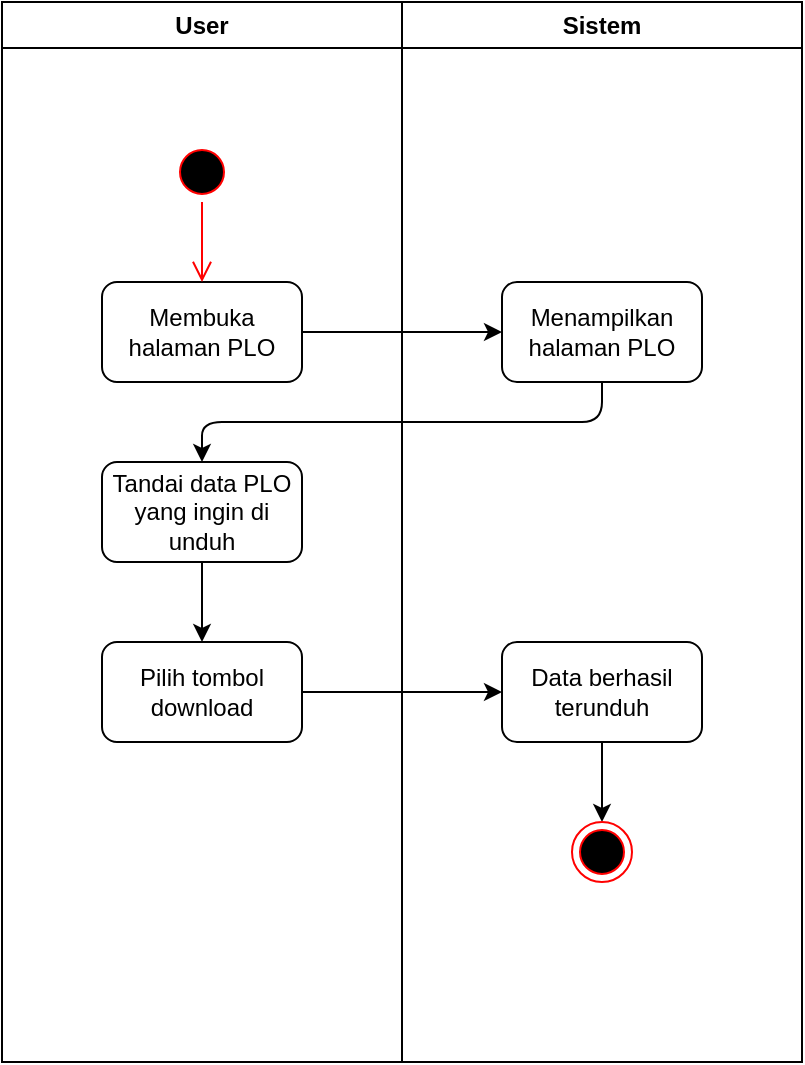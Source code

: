 <mxfile>
    <diagram id="vSgWdu66wL1FdXNbpCBe" name="Page-1">
        <mxGraphModel dx="960" dy="524" grid="1" gridSize="10" guides="1" tooltips="1" connect="1" arrows="1" fold="1" page="1" pageScale="1" pageWidth="850" pageHeight="1100" math="0" shadow="0">
            <root>
                <mxCell id="0"/>
                <mxCell id="1" parent="0"/>
                <mxCell id="2" value="User" style="swimlane;whiteSpace=wrap;html=1;startSize=23;" vertex="1" parent="1">
                    <mxGeometry x="90" y="160" width="200" height="530" as="geometry"/>
                </mxCell>
                <mxCell id="4" value="Membuka halaman PLO" style="rounded=1;whiteSpace=wrap;html=1;" vertex="1" parent="2">
                    <mxGeometry x="50" y="140" width="100" height="50" as="geometry"/>
                </mxCell>
                <mxCell id="5" value="" style="ellipse;html=1;shape=startState;fillColor=#000000;strokeColor=#ff0000;" vertex="1" parent="2">
                    <mxGeometry x="85" y="70" width="30" height="30" as="geometry"/>
                </mxCell>
                <mxCell id="6" value="" style="edgeStyle=orthogonalEdgeStyle;html=1;verticalAlign=bottom;endArrow=open;endSize=8;strokeColor=#ff0000;entryX=0.5;entryY=0;entryDx=0;entryDy=0;" edge="1" source="5" parent="2" target="4">
                    <mxGeometry relative="1" as="geometry">
                        <mxPoint x="100" y="160" as="targetPoint"/>
                    </mxGeometry>
                </mxCell>
                <mxCell id="12" value="" style="edgeStyle=none;html=1;" edge="1" parent="2" source="9" target="11">
                    <mxGeometry relative="1" as="geometry"/>
                </mxCell>
                <mxCell id="9" value="Tandai data PLO yang ingin di unduh" style="rounded=1;whiteSpace=wrap;html=1;" vertex="1" parent="2">
                    <mxGeometry x="50" y="230" width="100" height="50" as="geometry"/>
                </mxCell>
                <mxCell id="11" value="Pilih tombol download" style="rounded=1;whiteSpace=wrap;html=1;" vertex="1" parent="2">
                    <mxGeometry x="50" y="320" width="100" height="50" as="geometry"/>
                </mxCell>
                <mxCell id="3" value="Sistem" style="swimlane;whiteSpace=wrap;html=1;startSize=23;" vertex="1" parent="1">
                    <mxGeometry x="290" y="160" width="200" height="530" as="geometry"/>
                </mxCell>
                <mxCell id="7" value="Menampilkan halaman PLO" style="rounded=1;whiteSpace=wrap;html=1;" vertex="1" parent="3">
                    <mxGeometry x="50" y="140" width="100" height="50" as="geometry"/>
                </mxCell>
                <mxCell id="16" value="" style="edgeStyle=none;html=1;" edge="1" parent="3" source="13" target="15">
                    <mxGeometry relative="1" as="geometry"/>
                </mxCell>
                <mxCell id="13" value="Data berhasil terunduh" style="rounded=1;whiteSpace=wrap;html=1;" vertex="1" parent="3">
                    <mxGeometry x="50" y="320" width="100" height="50" as="geometry"/>
                </mxCell>
                <mxCell id="15" value="" style="ellipse;html=1;shape=endState;fillColor=#000000;strokeColor=#ff0000;" vertex="1" parent="3">
                    <mxGeometry x="85" y="410" width="30" height="30" as="geometry"/>
                </mxCell>
                <mxCell id="8" value="" style="edgeStyle=none;html=1;" edge="1" parent="1" source="4" target="7">
                    <mxGeometry relative="1" as="geometry"/>
                </mxCell>
                <mxCell id="10" value="" style="edgeStyle=none;html=1;exitX=0.5;exitY=1;exitDx=0;exitDy=0;" edge="1" parent="1" source="7" target="9">
                    <mxGeometry relative="1" as="geometry">
                        <Array as="points">
                            <mxPoint x="390" y="370"/>
                            <mxPoint x="190" y="370"/>
                        </Array>
                    </mxGeometry>
                </mxCell>
                <mxCell id="14" value="" style="edgeStyle=none;html=1;" edge="1" parent="1" source="11" target="13">
                    <mxGeometry relative="1" as="geometry"/>
                </mxCell>
            </root>
        </mxGraphModel>
    </diagram>
</mxfile>